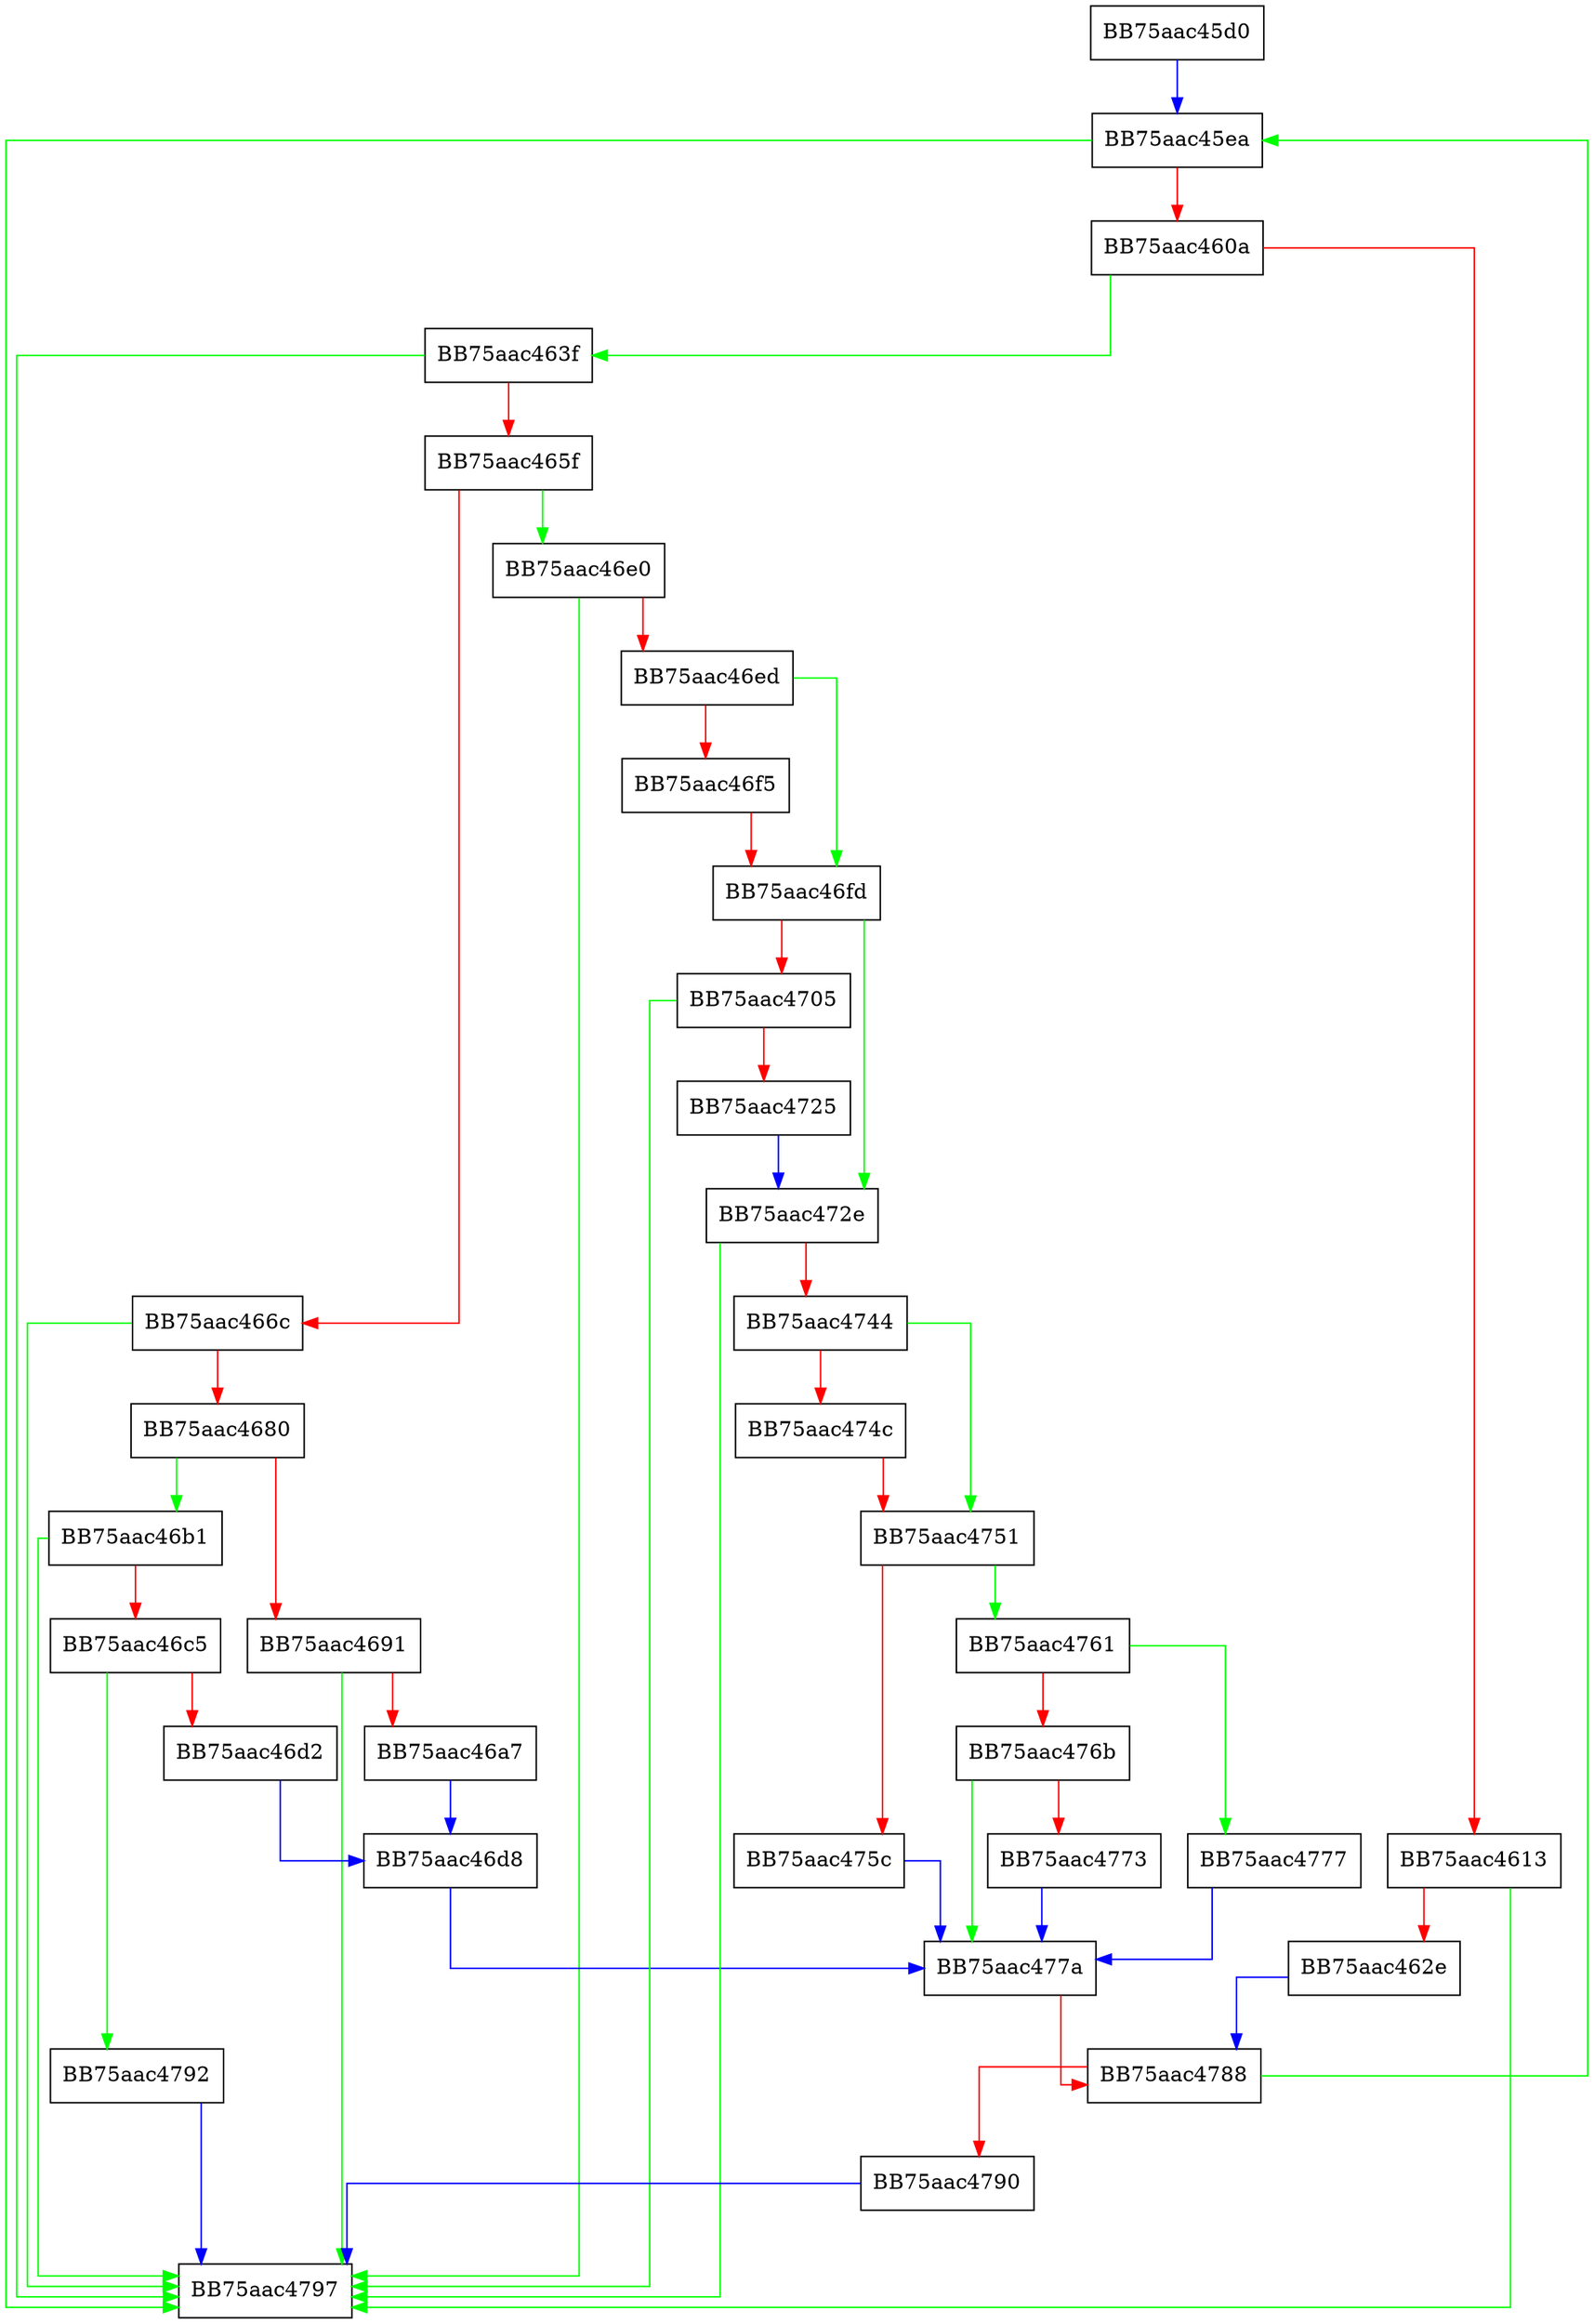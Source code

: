 digraph OnTheFly {
  node [shape="box"];
  graph [splines=ortho];
  BB75aac45d0 -> BB75aac45ea [color="blue"];
  BB75aac45ea -> BB75aac4797 [color="green"];
  BB75aac45ea -> BB75aac460a [color="red"];
  BB75aac460a -> BB75aac463f [color="green"];
  BB75aac460a -> BB75aac4613 [color="red"];
  BB75aac4613 -> BB75aac4797 [color="green"];
  BB75aac4613 -> BB75aac462e [color="red"];
  BB75aac462e -> BB75aac4788 [color="blue"];
  BB75aac463f -> BB75aac4797 [color="green"];
  BB75aac463f -> BB75aac465f [color="red"];
  BB75aac465f -> BB75aac46e0 [color="green"];
  BB75aac465f -> BB75aac466c [color="red"];
  BB75aac466c -> BB75aac4797 [color="green"];
  BB75aac466c -> BB75aac4680 [color="red"];
  BB75aac4680 -> BB75aac46b1 [color="green"];
  BB75aac4680 -> BB75aac4691 [color="red"];
  BB75aac4691 -> BB75aac4797 [color="green"];
  BB75aac4691 -> BB75aac46a7 [color="red"];
  BB75aac46a7 -> BB75aac46d8 [color="blue"];
  BB75aac46b1 -> BB75aac4797 [color="green"];
  BB75aac46b1 -> BB75aac46c5 [color="red"];
  BB75aac46c5 -> BB75aac4792 [color="green"];
  BB75aac46c5 -> BB75aac46d2 [color="red"];
  BB75aac46d2 -> BB75aac46d8 [color="blue"];
  BB75aac46d8 -> BB75aac477a [color="blue"];
  BB75aac46e0 -> BB75aac4797 [color="green"];
  BB75aac46e0 -> BB75aac46ed [color="red"];
  BB75aac46ed -> BB75aac46fd [color="green"];
  BB75aac46ed -> BB75aac46f5 [color="red"];
  BB75aac46f5 -> BB75aac46fd [color="red"];
  BB75aac46fd -> BB75aac472e [color="green"];
  BB75aac46fd -> BB75aac4705 [color="red"];
  BB75aac4705 -> BB75aac4797 [color="green"];
  BB75aac4705 -> BB75aac4725 [color="red"];
  BB75aac4725 -> BB75aac472e [color="blue"];
  BB75aac472e -> BB75aac4797 [color="green"];
  BB75aac472e -> BB75aac4744 [color="red"];
  BB75aac4744 -> BB75aac4751 [color="green"];
  BB75aac4744 -> BB75aac474c [color="red"];
  BB75aac474c -> BB75aac4751 [color="red"];
  BB75aac4751 -> BB75aac4761 [color="green"];
  BB75aac4751 -> BB75aac475c [color="red"];
  BB75aac475c -> BB75aac477a [color="blue"];
  BB75aac4761 -> BB75aac4777 [color="green"];
  BB75aac4761 -> BB75aac476b [color="red"];
  BB75aac476b -> BB75aac477a [color="green"];
  BB75aac476b -> BB75aac4773 [color="red"];
  BB75aac4773 -> BB75aac477a [color="blue"];
  BB75aac4777 -> BB75aac477a [color="blue"];
  BB75aac477a -> BB75aac4788 [color="red"];
  BB75aac4788 -> BB75aac45ea [color="green"];
  BB75aac4788 -> BB75aac4790 [color="red"];
  BB75aac4790 -> BB75aac4797 [color="blue"];
  BB75aac4792 -> BB75aac4797 [color="blue"];
}